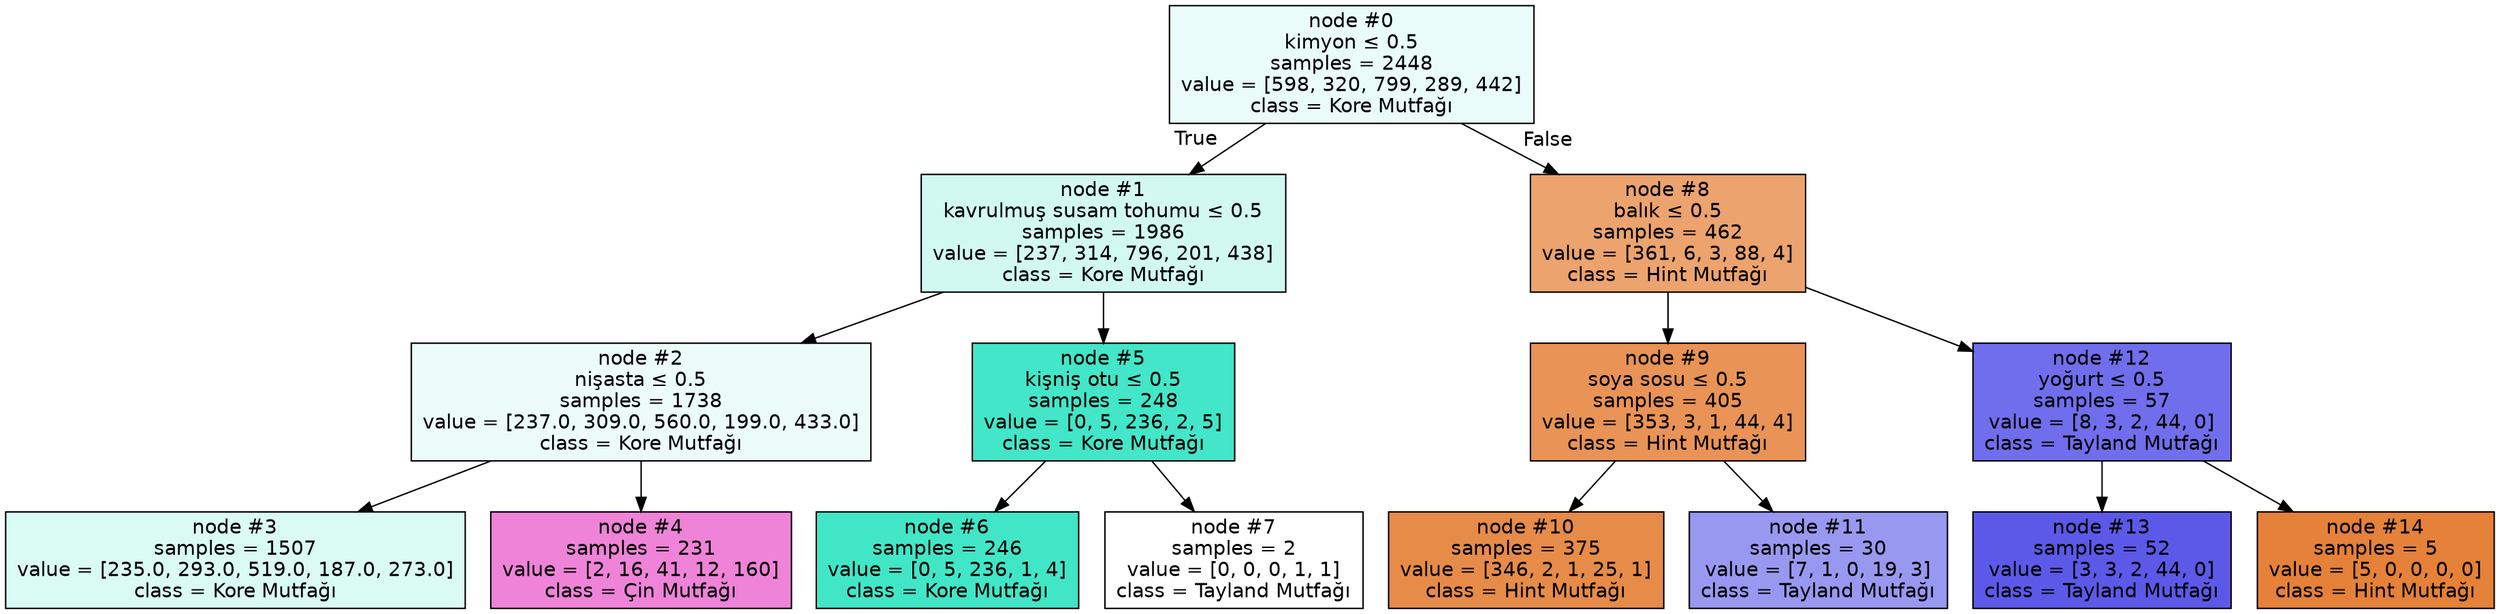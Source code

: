 digraph Tree {
node [shape=box, style="filled", color="black", fontname="helvetica"] ;
edge [fontname="helvetica"] ;
0 [label=<node &#35;0<br/>kimyon &le; 0.5<br/>samples = 2448<br/>value = [598, 320, 799, 289, 442]<br/>class = Kore Mutfağı>, fillcolor="#e9fcf9"] ;
1 [label=<node &#35;1<br/>kavrulmuş susam tohumu &le; 0.5<br/>samples = 1986<br/>value = [237, 314, 796, 201, 438]<br/>class = Kore Mutfağı>, fillcolor="#d1f9f2"] ;
0 -> 1 [labeldistance=2.5, labelangle=45, headlabel="True"] ;
2 [label=<node &#35;2<br/>nişasta &le; 0.5<br/>samples = 1738<br/>value = [237.0, 309.0, 560.0, 199.0, 433.0]<br/>class = Kore Mutfağı>, fillcolor="#ecfcf9"] ;
1 -> 2 ;
3 [label=<node &#35;3<br/>samples = 1507<br/>value = [235.0, 293.0, 519.0, 187.0, 273.0]<br/>class = Kore Mutfağı>, fillcolor="#dafaf4"] ;
2 -> 3 ;
4 [label=<node &#35;4<br/>samples = 231<br/>value = [2, 16, 41, 12, 160]<br/>class = Çin Mutfağı>, fillcolor="#ef83d8"] ;
2 -> 4 ;
5 [label=<node &#35;5<br/>kişniş otu &le; 0.5<br/>samples = 248<br/>value = [0, 5, 236, 2, 5]<br/>class = Kore Mutfağı>, fillcolor="#43e6c8"] ;
1 -> 5 ;
6 [label=<node &#35;6<br/>samples = 246<br/>value = [0, 5, 236, 1, 4]<br/>class = Kore Mutfağı>, fillcolor="#41e6c7"] ;
5 -> 6 ;
7 [label=<node &#35;7<br/>samples = 2<br/>value = [0, 0, 0, 1, 1]<br/>class = Tayland Mutfağı>, fillcolor="#ffffff"] ;
5 -> 7 ;
8 [label=<node &#35;8<br/>balık &le; 0.5<br/>samples = 462<br/>value = [361, 6, 3, 88, 4]<br/>class = Hint Mutfağı>, fillcolor="#eca36e"] ;
0 -> 8 [labeldistance=2.5, labelangle=-45, headlabel="False"] ;
9 [label=<node &#35;9<br/>soya sosu &le; 0.5<br/>samples = 405<br/>value = [353, 3, 1, 44, 4]<br/>class = Hint Mutfağı>, fillcolor="#e99356"] ;
8 -> 9 ;
10 [label=<node &#35;10<br/>samples = 375<br/>value = [346, 2, 1, 25, 1]<br/>class = Hint Mutfağı>, fillcolor="#e78b49"] ;
9 -> 10 ;
11 [label=<node &#35;11<br/>samples = 30<br/>value = [7, 1, 0, 19, 3]<br/>class = Tayland Mutfağı>, fillcolor="#9998f1"] ;
9 -> 11 ;
12 [label=<node &#35;12<br/>yoğurt &le; 0.5<br/>samples = 57<br/>value = [8, 3, 2, 44, 0]<br/>class = Tayland Mutfağı>, fillcolor="#706eec"] ;
8 -> 12 ;
13 [label=<node &#35;13<br/>samples = 52<br/>value = [3, 3, 2, 44, 0]<br/>class = Tayland Mutfağı>, fillcolor="#5c59e9"] ;
12 -> 13 ;
14 [label=<node &#35;14<br/>samples = 5<br/>value = [5, 0, 0, 0, 0]<br/>class = Hint Mutfağı>, fillcolor="#e58139"] ;
12 -> 14 ;
}